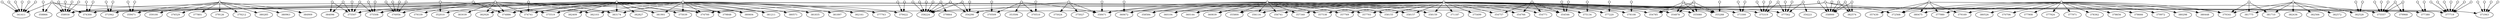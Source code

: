 digraph G  {
	node[width=.25,height=.375,fontsize=9]
	fcfpr1_1_2t_17 -> 341411;
	fcfpr1_1t_1 -> 341411;
	rdlfpr2_0_rdlt_4 -> 341411;
	fpfpr1_0_1t_1 -> 341411;
	fpfpr1_1_2t_11 -> 341411;
	rtafpr1_1_2t_28 -> 341411;
	rtafpr1_1_3t_6 -> 341411;
	rdlfpr1_1t_1 -> 358866;
	rtafpr1_1_3t_6 -> 358866;
	tmfpr1_1_3t_5 -> 358930;
	fcfpr1_1_3t_9 -> 358930;
	pcfpr1_1_3t_7 -> 358930;
	fpfpr1_1_3g_1 -> 358930;
	fpfpr1_1_3t_1 -> 358930;
	aufpr1_1_3t_1 -> 358930;
	rtafpr1_0_3g_1 -> 358930;
	rtafpr1_1_3t_6 -> 358930;
	msgfpr1_1_1g_12 -> 371943;
	rtafpr1_1_1g_8 -> 371943;
	rtafpr1_1_1t_35 -> 371943;
	rtafpr1_1_1t_45 -> 371943;
	rtafpr1_1_3t_6 -> 371943;
	tlfpr2_0_rdlg_2 -> 374300;
	fcfpr1_1_3t_8 -> 374300;
	fcfpr1_1_3t_9 -> 374300;
	rtafpr1_1_3t_6 -> 374300;
	fcfpr1_0_5g_1 -> 371942;
	fcfpr1_1_1t_19 -> 371942;
	fcfpr1_1_3t_9 -> 371942;
	fcfpr1_1_3t_9 -> 374700;
	tymsgfpr1_1_3t_3 -> 374700;
	fpfpr1_1_3t_1 -> 374700;
	rtafpr1_1_3t_7 -> 374700;
	fcfpr1_1_3g_2 -> 374741;
	fcfpr1_1_3t_9 -> 374741;
	fpfpr1_1_3t_1 -> 374741;
	rtafpr1_1_3t_7 -> 374741;
	fcfpr1_1_1t_18 -> 374886;
	fcfpr1_1_3t_9 -> 374886;
	fpfpr1_1_3t_1 -> 374886;
	rtafpr1_1_3t_7 -> 374886;
	fcfpr1_1_3t_9 -> 375039;
	fpfpr1_1_3t_1 -> 375039;
	fcfpr1_1_3t_42 -> 375507;
	fcfpr1_1_3t_9 -> 375507;
	rdlfpr2_0_rdlt_158 -> 375507;
	rtafpr1_1_3t_7 -> 375507;
	rtafpr1_1_3t_71 -> 375507;
	dbfpr1_1_3t_2 -> 375507;
	fcfpr1_1_3t_9 -> 375508;
	rdlfpr1_1g_13 -> 375508;
	rtafpr1_1_3t_7 -> 375508;
	rtafpr2_1_rdlg_1 -> 375508;
	dbfpr1_1_3t_2 -> 375508;
	fcfpr1_1_3t_9 -> 375519;
	fpfpr1_1_3g_1 -> 375519;
	fpfpr1_1_3t_1 -> 375519;
	fcfpr1_1_3t_9 -> 377380;
	rdlfpr1_1g_16 -> 377380;
	rdlfpr1_1t_100 -> 377380;
	fcfpr1_0_2g_1 -> 377719;
	fcfpr1_1_3t_10 -> 377719;
	fcfpr1_1_3t_7 -> 377719;
	fcfpr1_1_3t_9 -> 377719;
	rdlfpr2_0_rdlg_12 -> 377719;
	rdlfpr2_0_rdlt_108 -> 377719;
	rdlfpr2_0_rdlt_27 -> 377719;
	rdlfpr2_0_rdlt_30 -> 377719;
	fcfpr1_1_3t_9 -> 377763;
	fcfpr1_1_3t_9 -> 379848;
	fpfpr1_1_3t_1 -> 379848;
	fcfpr1_1_3t_9 -> 380571;
	fcfpr1_1_3t_9 -> 380604;
	fpfpr1_1_3t_1 -> 380604;
	fcfpr1_1_3t_9 -> 381211;
	fpfpr1_1_3t_1 -> 381211;
	fcfpr1_1_3t_9 -> 381835;
	fcfpr1_1_3t_9 -> 381897;
	fcfpr1_1_3t_9 -> 381901;
	fpfpr1_1_3t_1 -> 381901;
	fcfpr1_1_3t_9 -> 382103;
	rtafpr1_1_3t_7 -> 382103;
	fcfpr1_1_3t_9 -> 382161;
	fcfpr1_1_3t_9 -> 383174;
	fpfpr1_1_3t_1 -> 383174;
	rtafpr1_1_3t_7 -> 383174;
	fpfpr1_1_3g_1 -> 352010;
	fpfpr1_1_3t_1 -> 352010;
	fpfpr1_1_3t_1 -> 382409;
	fpfpr1_1_3t_1 -> 382827;
	fpfpr1_1_3t_1 -> 382928;
	rtafpr1_1_3t_7 -> 382928;
	tlfpr1_1_1t_5 -> 358224;
	tymsgfpr1_1_1t_23 -> 358224;
	tymsgfpr1_1_3t_3 -> 358224;
	rcfpr0_0_1t_9 -> 358224;
	rcfpr1_1_1t_5 -> 358224;
	odfpr0_0_1t_8 -> 358224;
	odfpr1_1_1t_6 -> 358224;
	ecdsgfpr1_1_1t_4 -> 358224;
	tymsgfpr1_1_1t_18 -> 358900;
	tymsgfpr1_1_3t_3 -> 358900;
	rcfpr1_1_1t_100 -> 358900;
	rcfpr1_1_1t_22 -> 358900;
	rcfpr1_1_1t_37 -> 358900;
	odfpr1_1_1t_21 -> 358900;
	tymsgfpr1_1_3t_3 -> 372568;
	rcfpr1_1_1t_30 -> 372568;
	odfpr1_1_1t_31 -> 372568;
	tlfpr1_1_1t_20 -> 375557;
	tymsgfpr1_1_1t_24 -> 375557;
	tymsgfpr1_1_3t_3 -> 375557;
	rcfpr1_1_1t_11 -> 375557;
	odfpr1_1_1t_9 -> 375557;
	ecdsgfpr1_1_1t_19 -> 375557;
	rtafpr1_1_1g_14 -> 376956;
	rtafpr1_1_1t_64 -> 376956;
	rtafpr1_1_2t_18 -> 376956;
	rtafpr1_1_3t_30 -> 376956;
	rtafpr1_1_3t_7 -> 376956;
	rtafpr1_1_3t_7 -> 379339;
	rtafpr1_1_1t_14 -> 379422;
	rtafpr1_1_1t_20 -> 379422;
	rtafpr1_1_3t_7 -> 379422;
	rtafpr1_1_3t_7 -> 383039;
	fcfpr1_1_1t_18 -> 359471;
	fcfpr2_0_1t_1 -> 359471;
	fcfpr2_0_1t_2 -> 359471;
	ccsfpr2_0_1t_99 -> 359471;
	fcfpr1_1_3t_42 -> 384096;
	rtafpr1_1_3t_71 -> 384096;
	tlfpr1_0_4g_4 -> 354290;
	rcfpr0_0_1t_9 -> 354290;
	odfpr0_0_1t_8 -> 354290;
	pagfpr1_1_1t_23 -> 354290;
	rcfpr1_1_1t_5 -> 379864;
	rcfpr1_1_1t_100 -> 382574;
	rcfpr1_1_1t_22 -> 382574;
	rcfpr1_1_1t_37 -> 382574;
	rcfpr1_1_1t_30 -> 370706;
	rcfpr1_1_1t_30 -> 377908;
	rcfpr1_1_1t_30 -> 377924;
	rcfpr1_1_1t_30 -> 377971;
	rcfpr1_1_1t_30 -> 377980;
	odfpr1_1_1t_31 -> 377980;
	rcfpr1_1_1t_30 -> 378362;
	rcfpr1_1_1t_30 -> 378656;
	rcfpr1_1_1t_30 -> 378666;
	rcfpr1_1_1t_30 -> 379169;
	odfpr1_1_1t_31 -> 379169;
	rcfpr1_1_1t_110 -> 379341;
	rcfpr1_1_1t_30 -> 379341;
	rcfpr1_1_1t_62 -> 379341;
	odfpr1_1_1t_31 -> 379341;
	rcfpr1_1_1t_30 -> 379972;
	rcfpr1_1_1t_30 -> 380298;
	rcfpr1_1_1t_30 -> 380448;
	rcfpr1_1_1t_30 -> 380475;
	odfpr1_1_1t_31 -> 380475;
	rcfpr1_1_1t_30 -> 380526;
	odfpr1_1_1t_31 -> 357430;
	rcfpr1_1_1t_11 -> 379968;
	odfpr1_1_1t_9 -> 379968;
	ccsfpr2_0_1t_99 -> 359100;
	ccsfpr2_0_1t_99 -> 376529;
	ccsfpr2_0_1t_99 -> 377801;
	ccsfpr2_0_1t_99 -> 379126;
	ccsfpr2_0_1t_99 -> 379212;
	ccsfpr2_0_1t_99 -> 380285;
	ccsfpr2_0_1t_99 -> 380963;
	ccsfpr2_0_1t_99 -> 384909;
	tlfpr1_0_4g_4 -> 358471;
	odfpr0_0_1t_7 -> 358471;
	odfpr1_0_1t_36 -> 358471;
	odfpr1_0_3t_18 -> 358471;
	odfpr1_0_3t_21 -> 358471;
	tlfpr1_0_4g_4 -> 375024;
	tlfpr1_0_4g_4 -> 375027;
	rcfpr1_1_1t_110 -> 381710;
	rcfpr1_1_1t_62 -> 381710;
	rcfpr1_1_1t_110 -> 381775;
	rcfpr1_1_1t_62 -> 381775;
	rcfpr1_1_1t_110 -> 382436;
	fcfpr1_1_3t_34 -> 382528;
	rcfpr1_1_1t_110 -> 382528;
	rtafpr1_1_3t_48 -> 382528;
	rcfpr1_1_1t_110 -> 382566;
	rcfpr1_1_1t_110 -> 382572;
	odfpr0_0_1t_7 -> 353506;
	rcfpr1_0_1t_35 -> 370509;
	odfpr0_0_1t_7 -> 370509;
	odfpr0_0_1t_7 -> 370510;
	odfpr1_0_1t_38 -> 370510;
	tlfpr1_0_4g_5 -> 354546;
	rcfpr1_1_1t_61 -> 354546;
	odfpr1_0_3t_18 -> 354546;
	odfpr1_0_3t_20 -> 354546;
	odfpr1_0_3t_18 -> 354757;
	odfpr1_0_3t_20 -> 354757;
	odfpr1_0_3t_18 -> 354766;
	odfpr1_0_3t_20 -> 354766;
	odfpr1_0_3t_18 -> 354771;
	odfpr1_0_3t_20 -> 354771;
	odfpr1_0_3t_18 -> 354785;
	odfpr1_0_3t_23 -> 354785;
	odfpr1_0_3t_24 -> 354785;
	odfpr1_0_3t_18 -> 354878;
	odfpr1_0_3t_23 -> 354878;
	odfpr1_0_3t_24 -> 354878;
	odfpr1_0_3t_18 -> 355080;
	odfpr1_0_3t_23 -> 355080;
	odfpr1_0_3t_24 -> 355080;
	odfpr1_0_3t_18 -> 355288;
	odfpr1_0_3t_23 -> 355288;
	odfpr1_0_3t_24 -> 355288;
	odfpr2_0_03t_13 -> 355288;
	odfpr1_0_3t_18 -> 355800;
	odfpr1_0_3t_21 -> 355800;
	odfpr1_0_3t_18 -> 356116;
	odfpr1_0_3t_21 -> 356116;
	odfpr1_0_3t_18 -> 356741;
	odfpr1_0_3t_21 -> 356741;
	odfpr1_0_3t_18 -> 357340;
	odfpr1_0_3t_21 -> 357340;
	odfpr1_0_3t_18 -> 357538;
	odfpr1_0_3t_21 -> 357538;
	odfpr1_0_3t_18 -> 357769;
	odfpr1_0_3t_21 -> 357769;
	odfpr1_0_3t_18 -> 357793;
	odfpr1_0_3t_21 -> 357793;
	odfpr1_0_3t_18 -> 358155;
	odfpr1_0_3t_21 -> 358155;
	odfpr1_0_3t_18 -> 358157;
	odfpr1_0_3t_21 -> 358157;
	odfpr1_0_3t_18 -> 358159;
	odfpr1_0_3t_21 -> 358159;
	odfpr1_0_3t_18 -> 358584;
	odfpr1_0_3t_21 -> 358584;
	odfpr1_0_3t_18 -> 360104;
	odfpr1_0_3t_21 -> 360104;
	odfpr1_0_3t_18 -> 360144;
	odfpr1_0_3t_21 -> 360144;
	odfpr1_0_3t_18 -> 360672;
	odfpr1_0_3t_21 -> 360672;
	odfpr1_0_3t_5 -> 360672;
	odfpr1_0_3t_18 -> 360839;
	odfpr1_0_3t_21 -> 360839;
	odfpr1_0_3t_18 -> 371187;
	tlfpr1_0_3g_5 -> 373300;
	odfpr1_0_3t_12 -> 373300;
	odfpr1_0_3t_18 -> 373300;
	odfpr1_0_3t_18 -> 375134;
	odfpr1_0_5t_18 -> 375134;
	rcfpr0_0_1t_10 -> 375319;
	odfpr1_0_3t_18 -> 375319;
	odfpr1_0_3t_36 -> 375319;
	odfpr1_0_5t_17 -> 375319;
	odfpr1_0_5t_19 -> 375319;
	odfpr1_0_3t_18 -> 375499;
	odfpr1_0_3t_18 -> 377220;
	odfpr1_0_5t_21 -> 377220;
	tlfpr1_0_3g_7 -> 377562;
	tlfpr1_1_1t_3 -> 377562;
	odfpr1_0_3t_18 -> 377562;
	odfpr1_0_3t_36 -> 377562;
	odfpr1_0_5t_20 -> 377562;
	odfpr1_0_3t_18 -> 378108;
	odfpr1_0_3t_6 -> 378108;
	odfpr1_0_5t_20 -> 354221;

	odfpr0_0_1t_7 [label="",shape=circle,height=0.12,width=0.12,fontsize=1];
	tlfpr1_0_3g_5 [label="",shape=circle,height=0.12,width=0.12,fontsize=1];
	odfpr0_0_1t_8 [label="",shape=circle,height=0.12,width=0.12,fontsize=1];
	rcfpr1_1_1t_61 [label="",shape=circle,height=0.12,width=0.12,fontsize=1];
	fcfpr1_1t_1 [label="",shape=circle,height=0.12,width=0.12,fontsize=1];
	odfpr1_0_3t_18 [label="",shape=circle,height=0.12,width=0.12,fontsize=1];
	tlfpr1_0_3g_7 [label="",shape=circle,height=0.12,width=0.12,fontsize=1];
	rcfpr1_1_1t_62 [label="",shape=circle,height=0.12,width=0.12,fontsize=1];
	ccsfpr2_0_1t_99 [label="",shape=circle,height=0.12,width=0.12,fontsize=1];
	tymsgfpr1_1_3t_3 [label="",shape=circle,height=0.12,width=0.12,fontsize=1];
	rcfpr0_0_1t_9 [label="",shape=circle,height=0.12,width=0.12,fontsize=1];
	rtafpr1_1_1t_14 [label="",shape=circle,height=0.12,width=0.12,fontsize=1];
	rtafpr1_1_3t_30 [label="",shape=circle,height=0.12,width=0.12,fontsize=1];
	rcfpr1_1_1t_110 [label="",shape=circle,height=0.12,width=0.12,fontsize=1];
	dbfpr1_1_3t_2 [label="",shape=circle,height=0.12,width=0.12,fontsize=1];
	rtafpr1_1_1g_8 [label="",shape=circle,height=0.12,width=0.12,fontsize=1];
	rcfpr1_1_1t_30 [label="",shape=circle,height=0.12,width=0.12,fontsize=1];
	tlfpr1_1_1t_20 [label="",shape=circle,height=0.12,width=0.12,fontsize=1];
	rtafpr1_1_1t_64 [label="",shape=circle,height=0.12,width=0.12,fontsize=1];
	tlfpr2_0_rdlg_2 [label="",shape=circle,height=0.12,width=0.12,fontsize=1];
	rtafpr1_1_2t_28 [label="",shape=circle,height=0.12,width=0.12,fontsize=1];
	tlfpr1_1_1t_3 [label="",shape=circle,height=0.12,width=0.12,fontsize=1];
	odfpr1_1_1t_6 [label="",shape=circle,height=0.12,width=0.12,fontsize=1];
	fpfpr1_1_3t_1 [label="",shape=circle,height=0.12,width=0.12,fontsize=1];
	aufpr1_1_3t_1 [label="",shape=circle,height=0.12,width=0.12,fontsize=1];
	fcfpr1_1_3t_34 [label="",shape=circle,height=0.12,width=0.12,fontsize=1];
	rcfpr1_1_1t_5 [label="",shape=circle,height=0.12,width=0.12,fontsize=1];
	fcfpr1_1_1t_18 [label="",shape=circle,height=0.12,width=0.12,fontsize=1];
	odfpr1_0_3t_36 [label="",shape=circle,height=0.12,width=0.12,fontsize=1];
	tlfpr1_1_1t_5 [label="",shape=circle,height=0.12,width=0.12,fontsize=1];
	fcfpr1_1_1t_19 [label="",shape=circle,height=0.12,width=0.12,fontsize=1];
	odfpr1_1_1t_9 [label="",shape=circle,height=0.12,width=0.12,fontsize=1];
	fcfpr1_1_3t_7 [label="",shape=circle,height=0.12,width=0.12,fontsize=1];
	rcfpr1_1_1t_37 [label="",shape=circle,height=0.12,width=0.12,fontsize=1];
	fcfpr1_1_3t_8 [label="",shape=circle,height=0.12,width=0.12,fontsize=1];
	odfpr1_1_1t_21 [label="",shape=circle,height=0.12,width=0.12,fontsize=1];
	fcfpr1_1_3t_9 [label="",shape=circle,height=0.12,width=0.12,fontsize=1];
	rdlfpr2_0_rdlt_27 [label="",shape=circle,height=0.12,width=0.12,fontsize=1];
	fcfpr1_1_3g_2 [label="",shape=circle,height=0.12,width=0.12,fontsize=1];
	rtafpr1_1_1t_35 [label="",shape=circle,height=0.12,width=0.12,fontsize=1];
	odfpr1_0_5t_20 [label="",shape=circle,height=0.12,width=0.12,fontsize=1];
	fpfpr1_1_3g_1 [label="",shape=circle,height=0.12,width=0.12,fontsize=1];
	odfpr1_0_5t_21 [label="",shape=circle,height=0.12,width=0.12,fontsize=1];
	fpfpr1_1_2t_11 [label="",shape=circle,height=0.12,width=0.12,fontsize=1];
	ecdsgfpr1_1_1t_19 [label="",shape=circle,height=0.12,width=0.12,fontsize=1];
	odfpr1_0_1t_36 [label="",shape=circle,height=0.12,width=0.12,fontsize=1];
	rtafpr1_1_1g_14 [label="",shape=circle,height=0.12,width=0.12,fontsize=1];
	tymsgfpr1_1_1t_23 [label="",shape=circle,height=0.12,width=0.12,fontsize=1];
	tymsgfpr1_1_1t_24 [label="",shape=circle,height=0.12,width=0.12,fontsize=1];
	odfpr1_0_1t_38 [label="",shape=circle,height=0.12,width=0.12,fontsize=1];
	fcfpr1_0_2g_1 [label="",shape=circle,height=0.12,width=0.12,fontsize=1];
	rdlfpr1_1t_1 [label="",shape=circle,height=0.12,width=0.12,fontsize=1];
	rcfpr0_0_1t_10 [label="",shape=circle,height=0.12,width=0.12,fontsize=1];
	rcfpr1_1_1t_100 [label="",shape=circle,height=0.12,width=0.12,fontsize=1];
	rdlfpr2_0_rdlt_108 [label="",shape=circle,height=0.12,width=0.12,fontsize=1];
	pcfpr1_1_3t_7 [label="",shape=circle,height=0.12,width=0.12,fontsize=1];
	odfpr1_0_3t_20 [label="",shape=circle,height=0.12,width=0.12,fontsize=1];
	ecdsgfpr1_1_1t_4 [label="",shape=circle,height=0.12,width=0.12,fontsize=1];
	tmfpr1_1_3t_5 [label="",shape=circle,height=0.12,width=0.12,fontsize=1];
	odfpr1_0_3t_21 [label="",shape=circle,height=0.12,width=0.12,fontsize=1];
	fpfpr1_0_1t_1 [label="",shape=circle,height=0.12,width=0.12,fontsize=1];
	odfpr1_0_3t_23 [label="",shape=circle,height=0.12,width=0.12,fontsize=1];
	rcfpr1_1_1t_22 [label="",shape=circle,height=0.12,width=0.12,fontsize=1];
	pagfpr1_1_1t_23 [label="",shape=circle,height=0.12,width=0.12,fontsize=1];
	rtafpr1_1_3t_71 [label="",shape=circle,height=0.12,width=0.12,fontsize=1];
	rtafpr1_1_2t_18 [label="",shape=circle,height=0.12,width=0.12,fontsize=1];
	rdlfpr2_0_rdlt_158 [label="",shape=circle,height=0.12,width=0.12,fontsize=1];
	rtafpr1_1_3t_6 [label="",shape=circle,height=0.12,width=0.12,fontsize=1];
	odfpr1_0_3t_24 [label="",shape=circle,height=0.12,width=0.12,fontsize=1];
	rtafpr1_1_3t_7 [label="",shape=circle,height=0.12,width=0.12,fontsize=1];
	rtafpr1_0_3g_1 [label="",shape=circle,height=0.12,width=0.12,fontsize=1];
	rtafpr1_1_1t_20 [label="",shape=circle,height=0.12,width=0.12,fontsize=1];
	rdlfpr1_1g_13 [label="",shape=circle,height=0.12,width=0.12,fontsize=1];
	rcfpr1_0_1t_35 [label="",shape=circle,height=0.12,width=0.12,fontsize=1];
	fcfpr1_1_2t_17 [label="",shape=circle,height=0.12,width=0.12,fontsize=1];
	rtafpr2_1_rdlg_1 [label="",shape=circle,height=0.12,width=0.12,fontsize=1];
	rdlfpr2_0_rdlt_4 [label="",shape=circle,height=0.12,width=0.12,fontsize=1];
	rdlfpr1_1g_16 [label="",shape=circle,height=0.12,width=0.12,fontsize=1];
	fcfpr2_0_1t_1 [label="",shape=circle,height=0.12,width=0.12,fontsize=1];
	fcfpr2_0_1t_2 [label="",shape=circle,height=0.12,width=0.12,fontsize=1];
	rdlfpr1_1t_100 [label="",shape=circle,height=0.12,width=0.12,fontsize=1];
	msgfpr1_1_1g_12 [label="",shape=circle,height=0.12,width=0.12,fontsize=1];
	rdlfpr2_0_rdlt_30 [label="",shape=circle,height=0.12,width=0.12,fontsize=1];
	odfpr1_0_3t_5 [label="",shape=circle,height=0.12,width=0.12,fontsize=1];
	tlfpr1_0_4g_4 [label="",shape=circle,height=0.12,width=0.12,fontsize=1];
	fcfpr1_1_3t_42 [label="",shape=circle,height=0.12,width=0.12,fontsize=1];
	odfpr1_0_3t_6 [label="",shape=circle,height=0.12,width=0.12,fontsize=1];
	tlfpr1_0_4g_5 [label="",shape=circle,height=0.12,width=0.12,fontsize=1];
	rtafpr1_1_3t_48 [label="",shape=circle,height=0.12,width=0.12,fontsize=1];
	odfpr1_0_5t_17 [label="",shape=circle,height=0.12,width=0.12,fontsize=1];
	odfpr1_0_5t_18 [label="",shape=circle,height=0.12,width=0.12,fontsize=1];
	tymsgfpr1_1_1t_18 [label="",shape=circle,height=0.12,width=0.12,fontsize=1];
	odfpr1_0_5t_19 [label="",shape=circle,height=0.12,width=0.12,fontsize=1];
	fcfpr1_1_3t_10 [label="",shape=circle,height=0.12,width=0.12,fontsize=1];
	fcfpr1_0_5g_1 [label="",shape=circle,height=0.12,width=0.12,fontsize=1];
	odfpr1_0_3t_12 [label="",shape=circle,height=0.12,width=0.12,fontsize=1];
	odfpr2_0_03t_13 [label="",shape=circle,height=0.12,width=0.12,fontsize=1];
	rcfpr1_1_1t_11 [label="",shape=circle,height=0.12,width=0.12,fontsize=1];
	odfpr1_1_1t_31 [label="",shape=circle,height=0.12,width=0.12,fontsize=1];
	rdlfpr2_0_rdlg_12 [label="",shape=circle,height=0.12,width=0.12,fontsize=1];
	rtafpr1_1_1t_45 [label="",shape=circle,height=0.12,width=0.12,fontsize=1];
}
